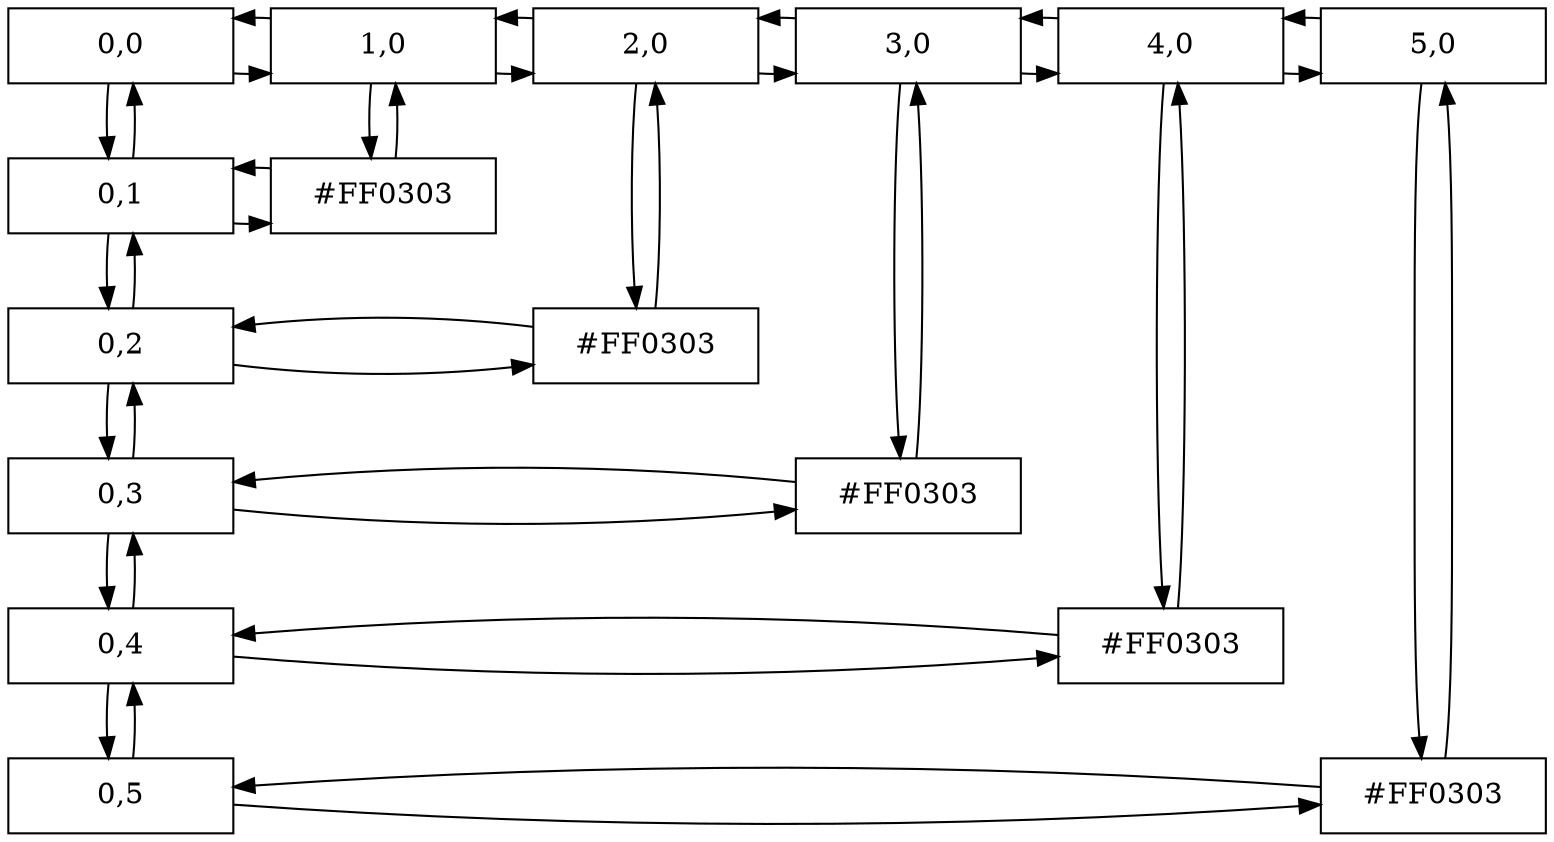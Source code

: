 digraph matrixDisPersaP {
node [shape=box];

C00[ label = "0,0", width = 1.5, group = 1 ];
C10[ label = "1,0", width = 1.5, group = 2 ];
C20[ label = "2,0", width = 1.5, group = 3 ];
C30[ label = "3,0", width = 1.5, group = 4 ];
C40[ label = "4,0", width = 1.5, group = 5 ];
C50[ label = "5,0", width = 1.5, group = 6 ];
C01[ label = "0,1", width = 1.5, group = 1 ];
C11[ label = "#FF0303", width = 1.5, group = 2 ];
C02[ label = "0,2", width = 1.5, group = 1 ];
C22[ label = "#FF0303", width = 1.5, group = 3 ];
C03[ label = "0,3", width = 1.5, group = 1 ];
C33[ label = "#FF0303", width = 1.5, group = 4 ];
C04[ label = "0,4", width = 1.5, group = 1 ];
C44[ label = "#FF0303", width = 1.5, group = 5 ];
C05[ label = "0,5", width = 1.5, group = 1 ];
C55[ label = "#FF0303", width = 1.5, group = 6 ];
{ rank = same;C05;C55;}

{ rank = same;C04;C44;}

{ rank = same;C03;C33;}

{ rank = same;C02;C22;}

{ rank = same;C01;C11;}

{ rank = same;C00;C10;C20;C30;C40;C50;}

C00 -> C10;
C00 -> C01;
C10 -> C00;
C10 -> C20;
C10 -> C11;
C20 -> C10;
C20 -> C30;
C20 -> C22;
C30 -> C20;
C30 -> C40;
C30 -> C33;
C40 -> C30;
C40 -> C50;
C40 -> C44;
C50 -> C40;
C50 -> C55;
C01 -> C11;
C01 -> C00;
C01 -> C02;
C11 -> C01;
C11 -> C10;
C02 -> C22;
C02 -> C01;
C02 -> C03;
C22 -> C02;
C22 -> C20;
C03 -> C33;
C03 -> C02;
C03 -> C04;
C33 -> C03;
C33 -> C30;
C04 -> C44;
C04 -> C03;
C04 -> C05;
C44 -> C04;
C44 -> C40;
C05 -> C55;
C05 -> C04;
C55 -> C05;
C55 -> C50;
}